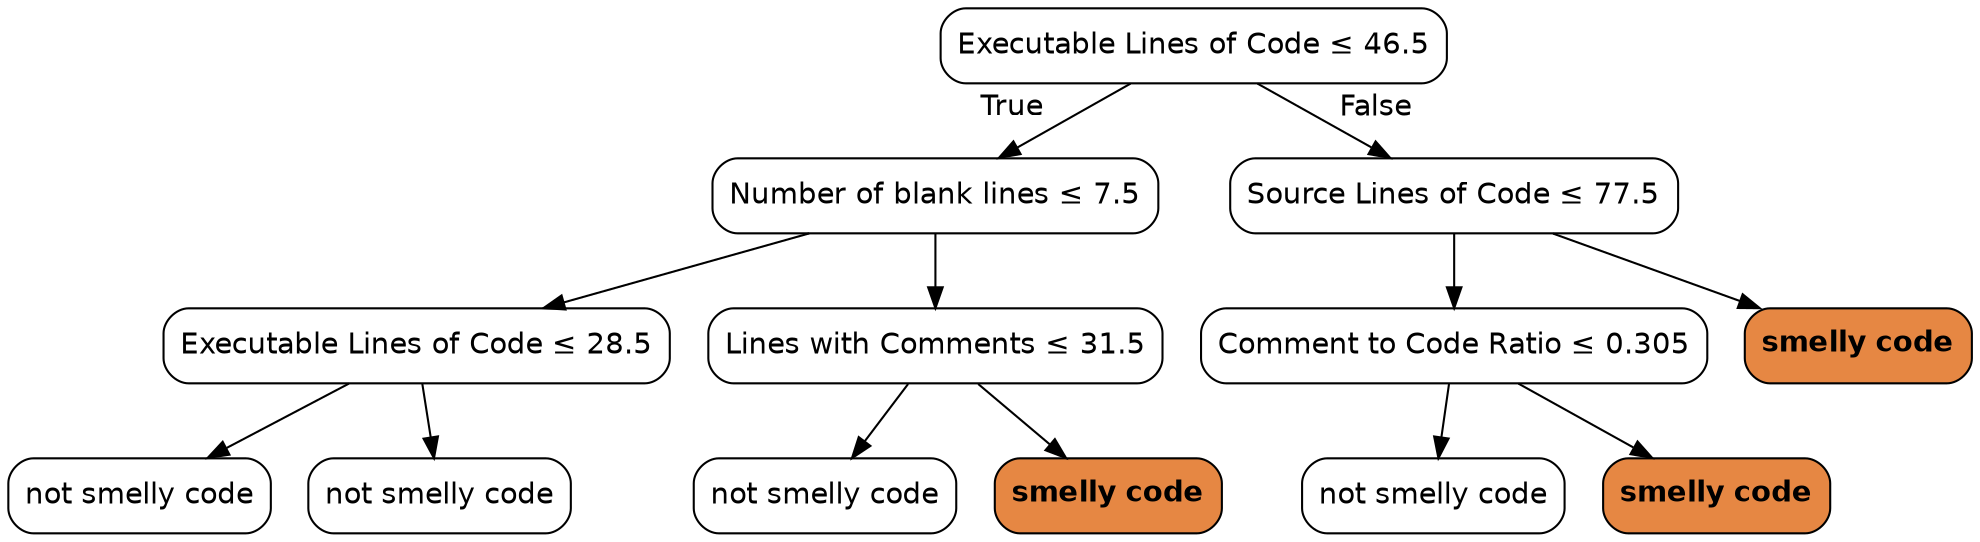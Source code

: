 digraph Tree {
node [color="black", fontname=helvetica, shape=box,  style="filled, rounded", fillcolor="#FFFFFF"];
edge [fontname=helvetica];
0 [label=<Executable Lines of Code &le; 46.5>];
1 [label=<Number of blank lines &le; 7.5>];
0 -> 1  [headlabel="True", labelangle=45, labeldistance="2.5"];
3 [label=<Executable Lines of Code &le; 28.5>];
1 -> 3;
7 [label=<not smelly code>];
3 -> 7;
8 [label=<not smelly code>];
3 -> 8;
4 [label=<Lines with Comments &le; 31.5>];
1 -> 4;
11 [label=<not smelly code>];
4 -> 11;
12 [label=<<b>smelly code</b>>, fillcolor="#e68743"];
4 -> 12;
2 [label=<Source Lines of Code &le; 77.5>];
0 -> 2  [headlabel="False", labelangle="-45", labeldistance="2.5"];
5 [label=<Comment to Code Ratio &le; 0.305>];
2 -> 5;
9 [label=<not smelly code>];
5 -> 9;
10 [label=<<b>smelly code</b>>, fillcolor="#e68743"];
5 -> 10;
6 [label=<<b>smelly code</b>>, fillcolor="#e68743"];
2 -> 6;
}
